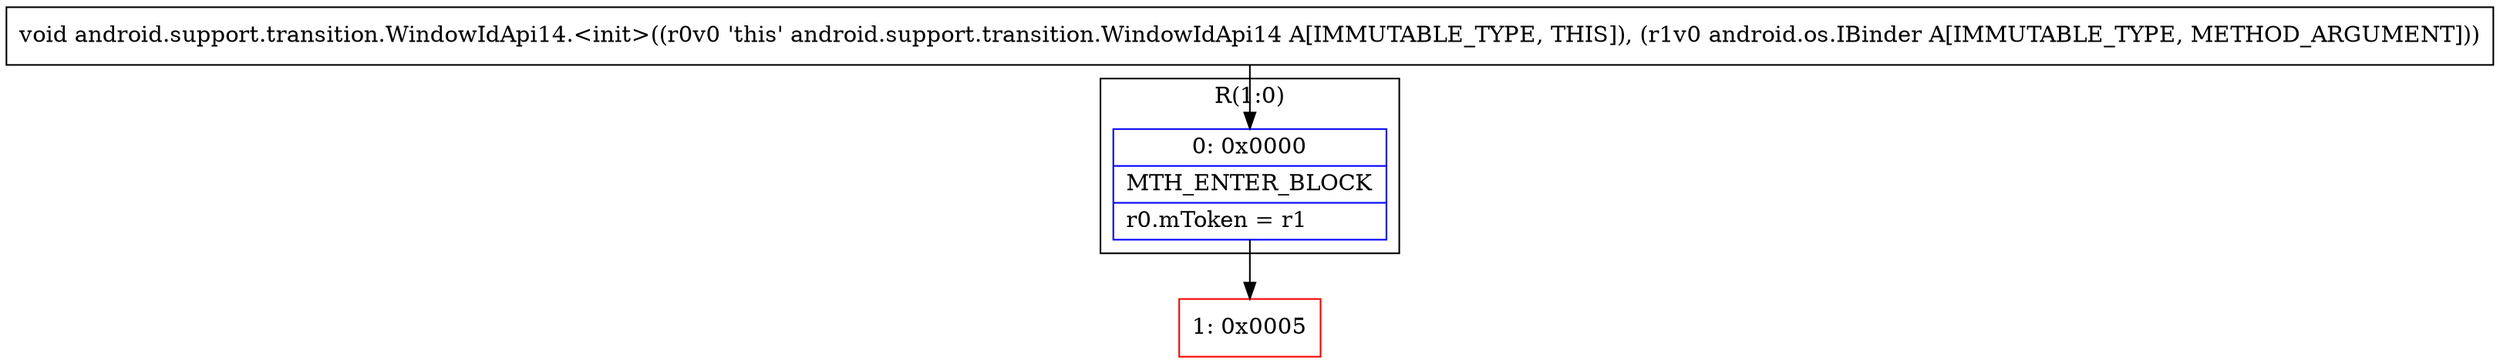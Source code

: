 digraph "CFG forandroid.support.transition.WindowIdApi14.\<init\>(Landroid\/os\/IBinder;)V" {
subgraph cluster_Region_511835574 {
label = "R(1:0)";
node [shape=record,color=blue];
Node_0 [shape=record,label="{0\:\ 0x0000|MTH_ENTER_BLOCK\l|r0.mToken = r1\l}"];
}
Node_1 [shape=record,color=red,label="{1\:\ 0x0005}"];
MethodNode[shape=record,label="{void android.support.transition.WindowIdApi14.\<init\>((r0v0 'this' android.support.transition.WindowIdApi14 A[IMMUTABLE_TYPE, THIS]), (r1v0 android.os.IBinder A[IMMUTABLE_TYPE, METHOD_ARGUMENT])) }"];
MethodNode -> Node_0;
Node_0 -> Node_1;
}

